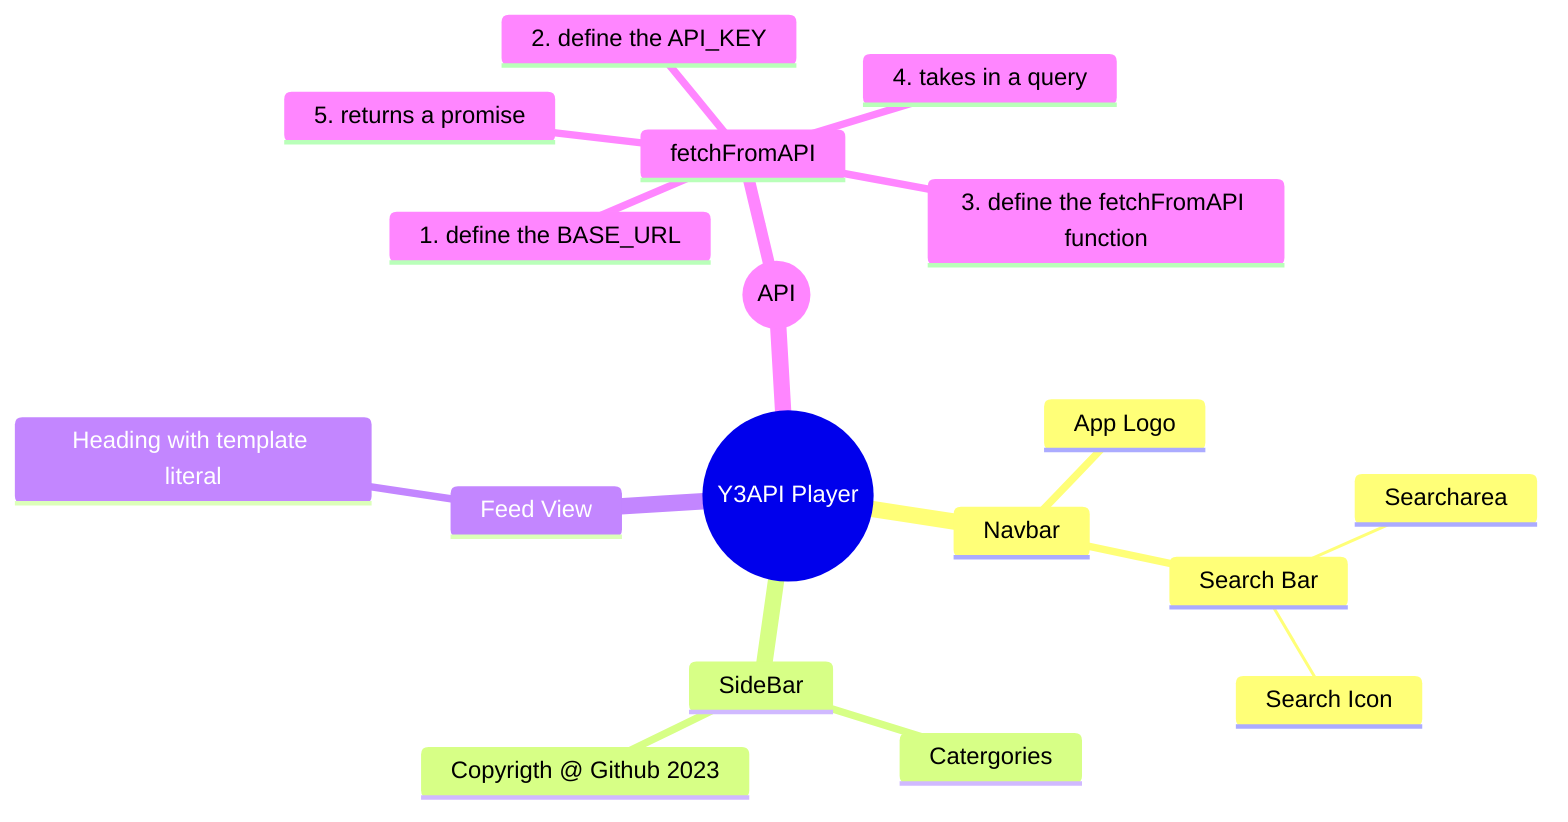 mindmap
  root((Y3API Player))
    Navbar
     App Logo 
     Search Bar  
      Searcharea
      Search Icon
    SideBar
      Catergories
      Copyrigth @ Github 2023
    Feed View
      Heading with template literal


   root((API))
    fetchFromAPI
     1. define the BASE_URL
     2. define the API_KEY
     3. define the fetchFromAPI function
     4. takes in a query
     5. returns a promise
